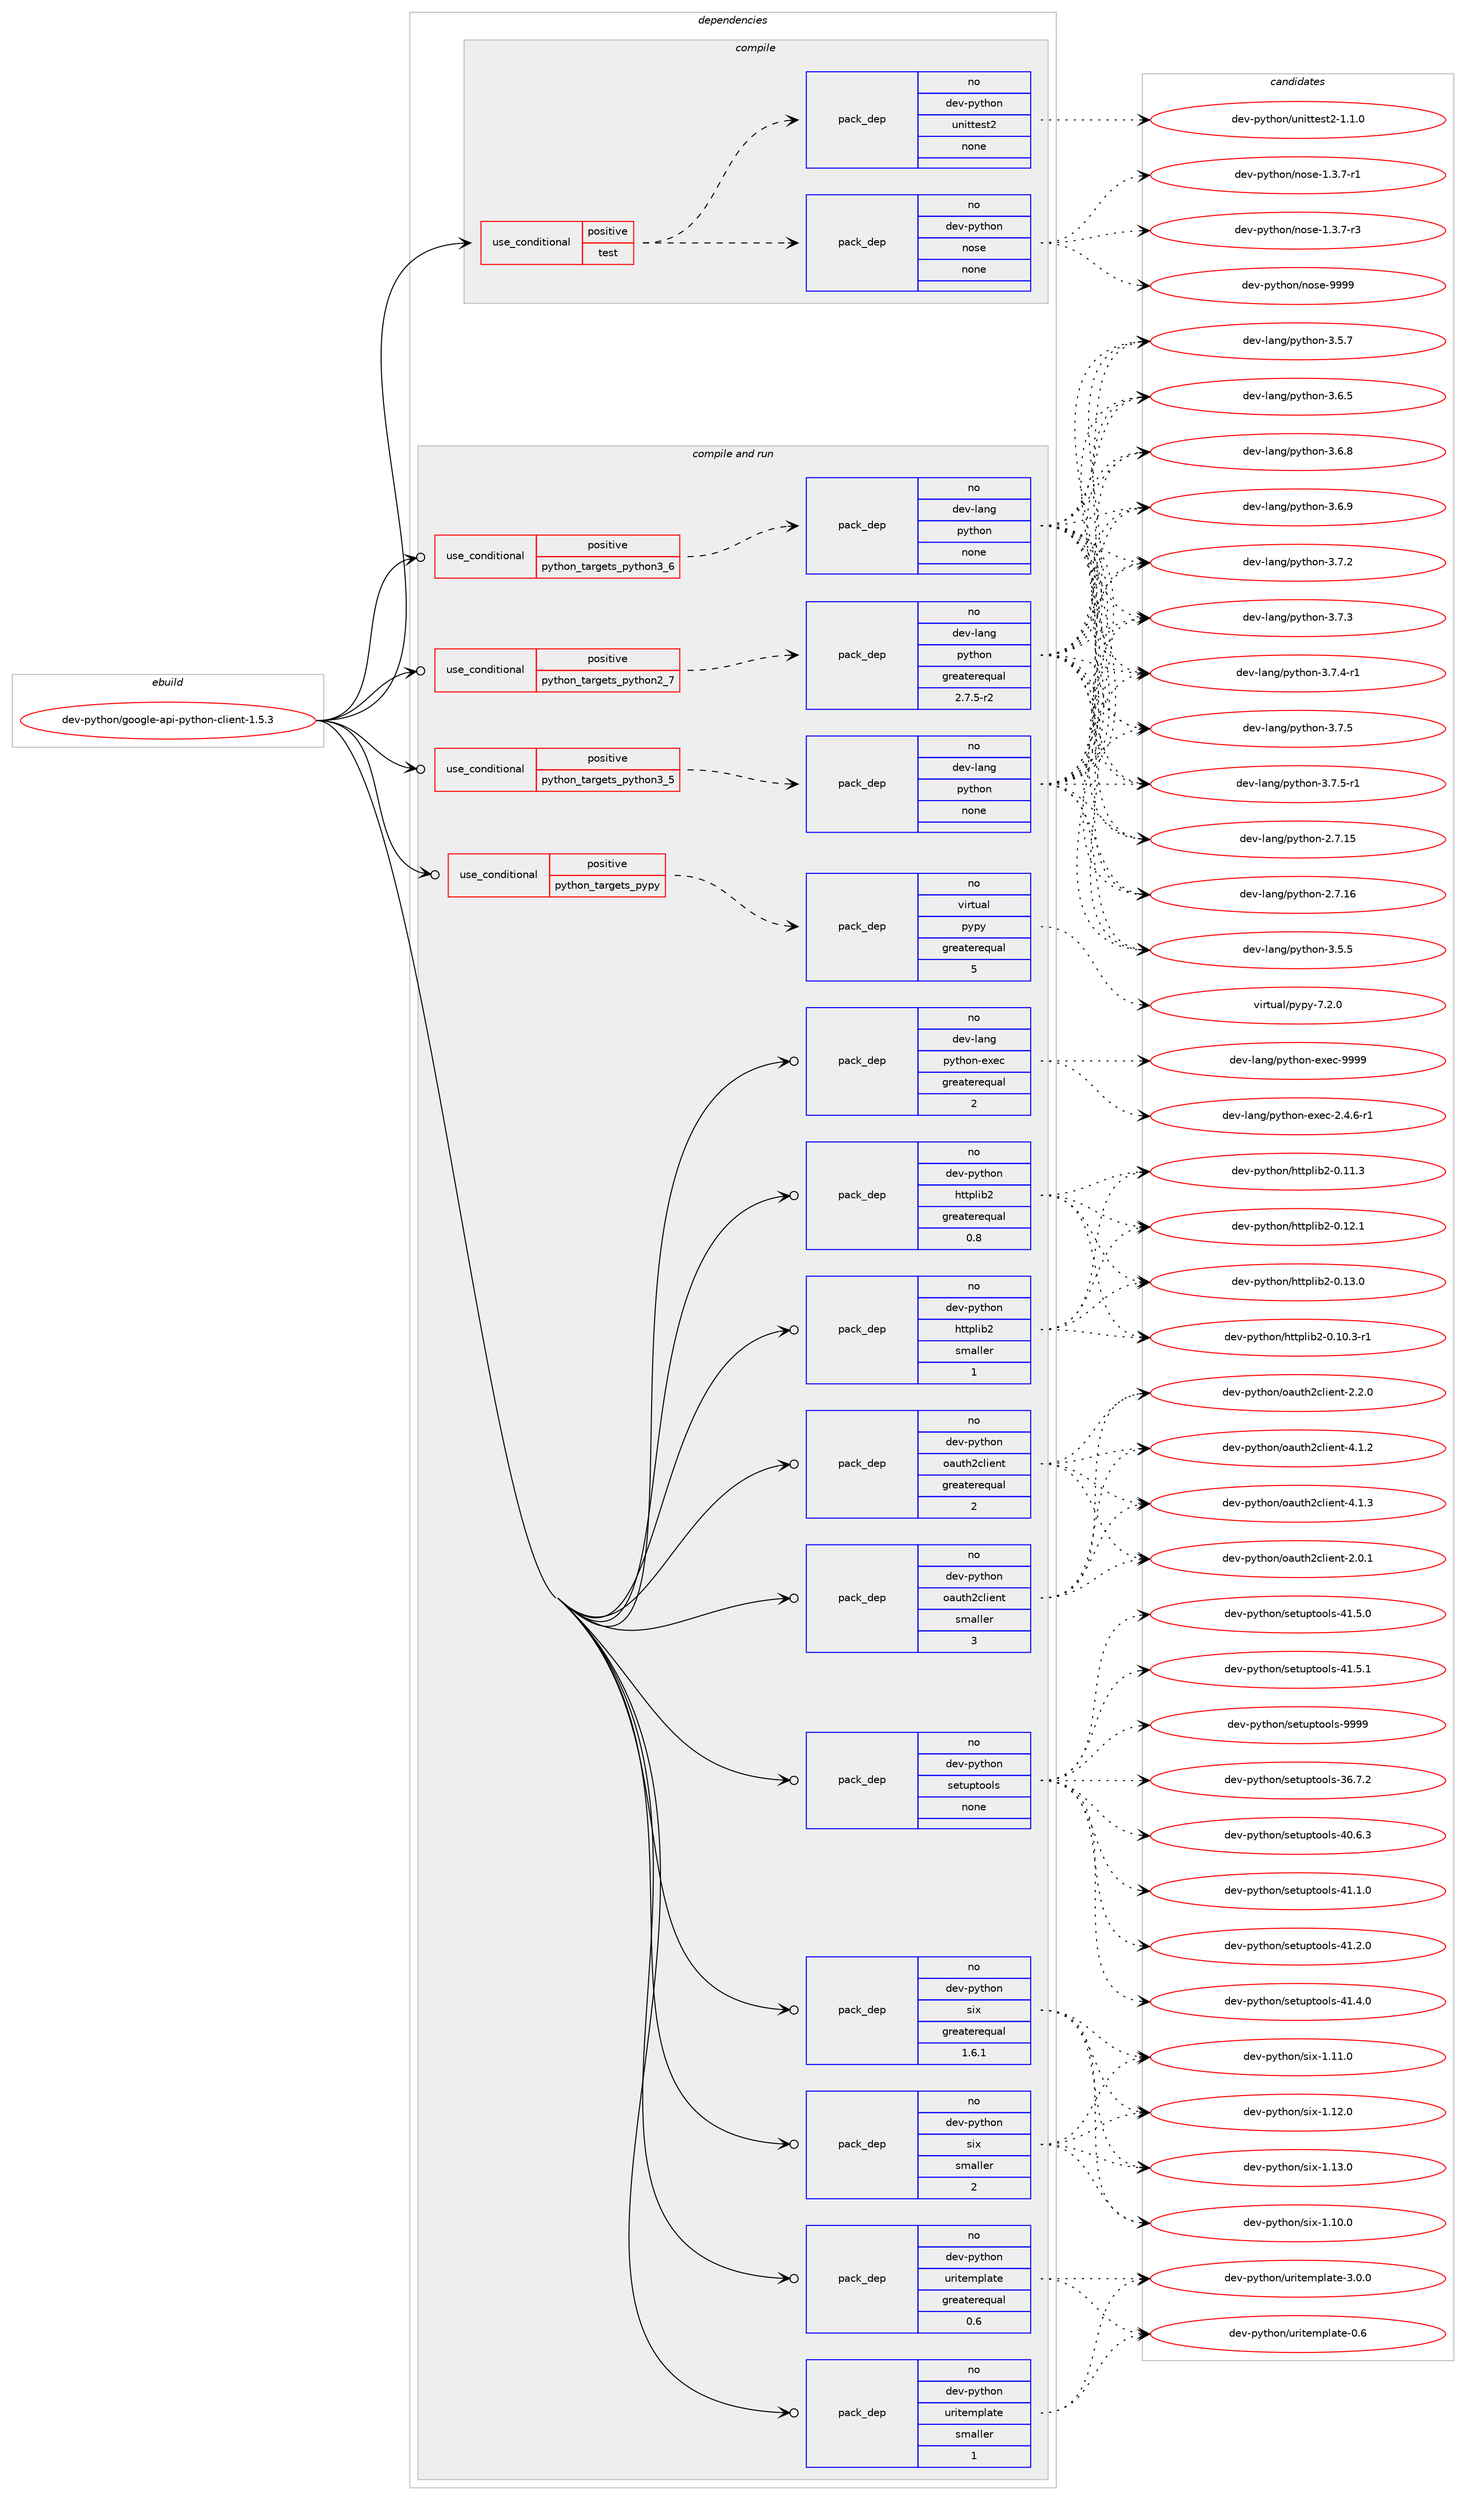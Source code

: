 digraph prolog {

# *************
# Graph options
# *************

newrank=true;
concentrate=true;
compound=true;
graph [rankdir=LR,fontname=Helvetica,fontsize=10,ranksep=1.5];#, ranksep=2.5, nodesep=0.2];
edge  [arrowhead=vee];
node  [fontname=Helvetica,fontsize=10];

# **********
# The ebuild
# **********

subgraph cluster_leftcol {
color=gray;
rank=same;
label=<<i>ebuild</i>>;
id [label="dev-python/google-api-python-client-1.5.3", color=red, width=4, href="../dev-python/google-api-python-client-1.5.3.svg"];
}

# ****************
# The dependencies
# ****************

subgraph cluster_midcol {
color=gray;
label=<<i>dependencies</i>>;
subgraph cluster_compile {
fillcolor="#eeeeee";
style=filled;
label=<<i>compile</i>>;
subgraph cond140101 {
dependency607013 [label=<<TABLE BORDER="0" CELLBORDER="1" CELLSPACING="0" CELLPADDING="4"><TR><TD ROWSPAN="3" CELLPADDING="10">use_conditional</TD></TR><TR><TD>positive</TD></TR><TR><TD>test</TD></TR></TABLE>>, shape=none, color=red];
subgraph pack455114 {
dependency607014 [label=<<TABLE BORDER="0" CELLBORDER="1" CELLSPACING="0" CELLPADDING="4" WIDTH="220"><TR><TD ROWSPAN="6" CELLPADDING="30">pack_dep</TD></TR><TR><TD WIDTH="110">no</TD></TR><TR><TD>dev-python</TD></TR><TR><TD>nose</TD></TR><TR><TD>none</TD></TR><TR><TD></TD></TR></TABLE>>, shape=none, color=blue];
}
dependency607013:e -> dependency607014:w [weight=20,style="dashed",arrowhead="vee"];
subgraph pack455115 {
dependency607015 [label=<<TABLE BORDER="0" CELLBORDER="1" CELLSPACING="0" CELLPADDING="4" WIDTH="220"><TR><TD ROWSPAN="6" CELLPADDING="30">pack_dep</TD></TR><TR><TD WIDTH="110">no</TD></TR><TR><TD>dev-python</TD></TR><TR><TD>unittest2</TD></TR><TR><TD>none</TD></TR><TR><TD></TD></TR></TABLE>>, shape=none, color=blue];
}
dependency607013:e -> dependency607015:w [weight=20,style="dashed",arrowhead="vee"];
}
id:e -> dependency607013:w [weight=20,style="solid",arrowhead="vee"];
}
subgraph cluster_compileandrun {
fillcolor="#eeeeee";
style=filled;
label=<<i>compile and run</i>>;
subgraph cond140102 {
dependency607016 [label=<<TABLE BORDER="0" CELLBORDER="1" CELLSPACING="0" CELLPADDING="4"><TR><TD ROWSPAN="3" CELLPADDING="10">use_conditional</TD></TR><TR><TD>positive</TD></TR><TR><TD>python_targets_pypy</TD></TR></TABLE>>, shape=none, color=red];
subgraph pack455116 {
dependency607017 [label=<<TABLE BORDER="0" CELLBORDER="1" CELLSPACING="0" CELLPADDING="4" WIDTH="220"><TR><TD ROWSPAN="6" CELLPADDING="30">pack_dep</TD></TR><TR><TD WIDTH="110">no</TD></TR><TR><TD>virtual</TD></TR><TR><TD>pypy</TD></TR><TR><TD>greaterequal</TD></TR><TR><TD>5</TD></TR></TABLE>>, shape=none, color=blue];
}
dependency607016:e -> dependency607017:w [weight=20,style="dashed",arrowhead="vee"];
}
id:e -> dependency607016:w [weight=20,style="solid",arrowhead="odotvee"];
subgraph cond140103 {
dependency607018 [label=<<TABLE BORDER="0" CELLBORDER="1" CELLSPACING="0" CELLPADDING="4"><TR><TD ROWSPAN="3" CELLPADDING="10">use_conditional</TD></TR><TR><TD>positive</TD></TR><TR><TD>python_targets_python2_7</TD></TR></TABLE>>, shape=none, color=red];
subgraph pack455117 {
dependency607019 [label=<<TABLE BORDER="0" CELLBORDER="1" CELLSPACING="0" CELLPADDING="4" WIDTH="220"><TR><TD ROWSPAN="6" CELLPADDING="30">pack_dep</TD></TR><TR><TD WIDTH="110">no</TD></TR><TR><TD>dev-lang</TD></TR><TR><TD>python</TD></TR><TR><TD>greaterequal</TD></TR><TR><TD>2.7.5-r2</TD></TR></TABLE>>, shape=none, color=blue];
}
dependency607018:e -> dependency607019:w [weight=20,style="dashed",arrowhead="vee"];
}
id:e -> dependency607018:w [weight=20,style="solid",arrowhead="odotvee"];
subgraph cond140104 {
dependency607020 [label=<<TABLE BORDER="0" CELLBORDER="1" CELLSPACING="0" CELLPADDING="4"><TR><TD ROWSPAN="3" CELLPADDING="10">use_conditional</TD></TR><TR><TD>positive</TD></TR><TR><TD>python_targets_python3_5</TD></TR></TABLE>>, shape=none, color=red];
subgraph pack455118 {
dependency607021 [label=<<TABLE BORDER="0" CELLBORDER="1" CELLSPACING="0" CELLPADDING="4" WIDTH="220"><TR><TD ROWSPAN="6" CELLPADDING="30">pack_dep</TD></TR><TR><TD WIDTH="110">no</TD></TR><TR><TD>dev-lang</TD></TR><TR><TD>python</TD></TR><TR><TD>none</TD></TR><TR><TD></TD></TR></TABLE>>, shape=none, color=blue];
}
dependency607020:e -> dependency607021:w [weight=20,style="dashed",arrowhead="vee"];
}
id:e -> dependency607020:w [weight=20,style="solid",arrowhead="odotvee"];
subgraph cond140105 {
dependency607022 [label=<<TABLE BORDER="0" CELLBORDER="1" CELLSPACING="0" CELLPADDING="4"><TR><TD ROWSPAN="3" CELLPADDING="10">use_conditional</TD></TR><TR><TD>positive</TD></TR><TR><TD>python_targets_python3_6</TD></TR></TABLE>>, shape=none, color=red];
subgraph pack455119 {
dependency607023 [label=<<TABLE BORDER="0" CELLBORDER="1" CELLSPACING="0" CELLPADDING="4" WIDTH="220"><TR><TD ROWSPAN="6" CELLPADDING="30">pack_dep</TD></TR><TR><TD WIDTH="110">no</TD></TR><TR><TD>dev-lang</TD></TR><TR><TD>python</TD></TR><TR><TD>none</TD></TR><TR><TD></TD></TR></TABLE>>, shape=none, color=blue];
}
dependency607022:e -> dependency607023:w [weight=20,style="dashed",arrowhead="vee"];
}
id:e -> dependency607022:w [weight=20,style="solid",arrowhead="odotvee"];
subgraph pack455120 {
dependency607024 [label=<<TABLE BORDER="0" CELLBORDER="1" CELLSPACING="0" CELLPADDING="4" WIDTH="220"><TR><TD ROWSPAN="6" CELLPADDING="30">pack_dep</TD></TR><TR><TD WIDTH="110">no</TD></TR><TR><TD>dev-lang</TD></TR><TR><TD>python-exec</TD></TR><TR><TD>greaterequal</TD></TR><TR><TD>2</TD></TR></TABLE>>, shape=none, color=blue];
}
id:e -> dependency607024:w [weight=20,style="solid",arrowhead="odotvee"];
subgraph pack455121 {
dependency607025 [label=<<TABLE BORDER="0" CELLBORDER="1" CELLSPACING="0" CELLPADDING="4" WIDTH="220"><TR><TD ROWSPAN="6" CELLPADDING="30">pack_dep</TD></TR><TR><TD WIDTH="110">no</TD></TR><TR><TD>dev-python</TD></TR><TR><TD>httplib2</TD></TR><TR><TD>greaterequal</TD></TR><TR><TD>0.8</TD></TR></TABLE>>, shape=none, color=blue];
}
id:e -> dependency607025:w [weight=20,style="solid",arrowhead="odotvee"];
subgraph pack455122 {
dependency607026 [label=<<TABLE BORDER="0" CELLBORDER="1" CELLSPACING="0" CELLPADDING="4" WIDTH="220"><TR><TD ROWSPAN="6" CELLPADDING="30">pack_dep</TD></TR><TR><TD WIDTH="110">no</TD></TR><TR><TD>dev-python</TD></TR><TR><TD>httplib2</TD></TR><TR><TD>smaller</TD></TR><TR><TD>1</TD></TR></TABLE>>, shape=none, color=blue];
}
id:e -> dependency607026:w [weight=20,style="solid",arrowhead="odotvee"];
subgraph pack455123 {
dependency607027 [label=<<TABLE BORDER="0" CELLBORDER="1" CELLSPACING="0" CELLPADDING="4" WIDTH="220"><TR><TD ROWSPAN="6" CELLPADDING="30">pack_dep</TD></TR><TR><TD WIDTH="110">no</TD></TR><TR><TD>dev-python</TD></TR><TR><TD>oauth2client</TD></TR><TR><TD>greaterequal</TD></TR><TR><TD>2</TD></TR></TABLE>>, shape=none, color=blue];
}
id:e -> dependency607027:w [weight=20,style="solid",arrowhead="odotvee"];
subgraph pack455124 {
dependency607028 [label=<<TABLE BORDER="0" CELLBORDER="1" CELLSPACING="0" CELLPADDING="4" WIDTH="220"><TR><TD ROWSPAN="6" CELLPADDING="30">pack_dep</TD></TR><TR><TD WIDTH="110">no</TD></TR><TR><TD>dev-python</TD></TR><TR><TD>oauth2client</TD></TR><TR><TD>smaller</TD></TR><TR><TD>3</TD></TR></TABLE>>, shape=none, color=blue];
}
id:e -> dependency607028:w [weight=20,style="solid",arrowhead="odotvee"];
subgraph pack455125 {
dependency607029 [label=<<TABLE BORDER="0" CELLBORDER="1" CELLSPACING="0" CELLPADDING="4" WIDTH="220"><TR><TD ROWSPAN="6" CELLPADDING="30">pack_dep</TD></TR><TR><TD WIDTH="110">no</TD></TR><TR><TD>dev-python</TD></TR><TR><TD>setuptools</TD></TR><TR><TD>none</TD></TR><TR><TD></TD></TR></TABLE>>, shape=none, color=blue];
}
id:e -> dependency607029:w [weight=20,style="solid",arrowhead="odotvee"];
subgraph pack455126 {
dependency607030 [label=<<TABLE BORDER="0" CELLBORDER="1" CELLSPACING="0" CELLPADDING="4" WIDTH="220"><TR><TD ROWSPAN="6" CELLPADDING="30">pack_dep</TD></TR><TR><TD WIDTH="110">no</TD></TR><TR><TD>dev-python</TD></TR><TR><TD>six</TD></TR><TR><TD>greaterequal</TD></TR><TR><TD>1.6.1</TD></TR></TABLE>>, shape=none, color=blue];
}
id:e -> dependency607030:w [weight=20,style="solid",arrowhead="odotvee"];
subgraph pack455127 {
dependency607031 [label=<<TABLE BORDER="0" CELLBORDER="1" CELLSPACING="0" CELLPADDING="4" WIDTH="220"><TR><TD ROWSPAN="6" CELLPADDING="30">pack_dep</TD></TR><TR><TD WIDTH="110">no</TD></TR><TR><TD>dev-python</TD></TR><TR><TD>six</TD></TR><TR><TD>smaller</TD></TR><TR><TD>2</TD></TR></TABLE>>, shape=none, color=blue];
}
id:e -> dependency607031:w [weight=20,style="solid",arrowhead="odotvee"];
subgraph pack455128 {
dependency607032 [label=<<TABLE BORDER="0" CELLBORDER="1" CELLSPACING="0" CELLPADDING="4" WIDTH="220"><TR><TD ROWSPAN="6" CELLPADDING="30">pack_dep</TD></TR><TR><TD WIDTH="110">no</TD></TR><TR><TD>dev-python</TD></TR><TR><TD>uritemplate</TD></TR><TR><TD>greaterequal</TD></TR><TR><TD>0.6</TD></TR></TABLE>>, shape=none, color=blue];
}
id:e -> dependency607032:w [weight=20,style="solid",arrowhead="odotvee"];
subgraph pack455129 {
dependency607033 [label=<<TABLE BORDER="0" CELLBORDER="1" CELLSPACING="0" CELLPADDING="4" WIDTH="220"><TR><TD ROWSPAN="6" CELLPADDING="30">pack_dep</TD></TR><TR><TD WIDTH="110">no</TD></TR><TR><TD>dev-python</TD></TR><TR><TD>uritemplate</TD></TR><TR><TD>smaller</TD></TR><TR><TD>1</TD></TR></TABLE>>, shape=none, color=blue];
}
id:e -> dependency607033:w [weight=20,style="solid",arrowhead="odotvee"];
}
subgraph cluster_run {
fillcolor="#eeeeee";
style=filled;
label=<<i>run</i>>;
}
}

# **************
# The candidates
# **************

subgraph cluster_choices {
rank=same;
color=gray;
label=<<i>candidates</i>>;

subgraph choice455114 {
color=black;
nodesep=1;
choice10010111845112121116104111110471101111151014549465146554511449 [label="dev-python/nose-1.3.7-r1", color=red, width=4,href="../dev-python/nose-1.3.7-r1.svg"];
choice10010111845112121116104111110471101111151014549465146554511451 [label="dev-python/nose-1.3.7-r3", color=red, width=4,href="../dev-python/nose-1.3.7-r3.svg"];
choice10010111845112121116104111110471101111151014557575757 [label="dev-python/nose-9999", color=red, width=4,href="../dev-python/nose-9999.svg"];
dependency607014:e -> choice10010111845112121116104111110471101111151014549465146554511449:w [style=dotted,weight="100"];
dependency607014:e -> choice10010111845112121116104111110471101111151014549465146554511451:w [style=dotted,weight="100"];
dependency607014:e -> choice10010111845112121116104111110471101111151014557575757:w [style=dotted,weight="100"];
}
subgraph choice455115 {
color=black;
nodesep=1;
choice100101118451121211161041111104711711010511611610111511650454946494648 [label="dev-python/unittest2-1.1.0", color=red, width=4,href="../dev-python/unittest2-1.1.0.svg"];
dependency607015:e -> choice100101118451121211161041111104711711010511611610111511650454946494648:w [style=dotted,weight="100"];
}
subgraph choice455116 {
color=black;
nodesep=1;
choice1181051141161179710847112121112121455546504648 [label="virtual/pypy-7.2.0", color=red, width=4,href="../virtual/pypy-7.2.0.svg"];
dependency607017:e -> choice1181051141161179710847112121112121455546504648:w [style=dotted,weight="100"];
}
subgraph choice455117 {
color=black;
nodesep=1;
choice10010111845108971101034711212111610411111045504655464953 [label="dev-lang/python-2.7.15", color=red, width=4,href="../dev-lang/python-2.7.15.svg"];
choice10010111845108971101034711212111610411111045504655464954 [label="dev-lang/python-2.7.16", color=red, width=4,href="../dev-lang/python-2.7.16.svg"];
choice100101118451089711010347112121116104111110455146534653 [label="dev-lang/python-3.5.5", color=red, width=4,href="../dev-lang/python-3.5.5.svg"];
choice100101118451089711010347112121116104111110455146534655 [label="dev-lang/python-3.5.7", color=red, width=4,href="../dev-lang/python-3.5.7.svg"];
choice100101118451089711010347112121116104111110455146544653 [label="dev-lang/python-3.6.5", color=red, width=4,href="../dev-lang/python-3.6.5.svg"];
choice100101118451089711010347112121116104111110455146544656 [label="dev-lang/python-3.6.8", color=red, width=4,href="../dev-lang/python-3.6.8.svg"];
choice100101118451089711010347112121116104111110455146544657 [label="dev-lang/python-3.6.9", color=red, width=4,href="../dev-lang/python-3.6.9.svg"];
choice100101118451089711010347112121116104111110455146554650 [label="dev-lang/python-3.7.2", color=red, width=4,href="../dev-lang/python-3.7.2.svg"];
choice100101118451089711010347112121116104111110455146554651 [label="dev-lang/python-3.7.3", color=red, width=4,href="../dev-lang/python-3.7.3.svg"];
choice1001011184510897110103471121211161041111104551465546524511449 [label="dev-lang/python-3.7.4-r1", color=red, width=4,href="../dev-lang/python-3.7.4-r1.svg"];
choice100101118451089711010347112121116104111110455146554653 [label="dev-lang/python-3.7.5", color=red, width=4,href="../dev-lang/python-3.7.5.svg"];
choice1001011184510897110103471121211161041111104551465546534511449 [label="dev-lang/python-3.7.5-r1", color=red, width=4,href="../dev-lang/python-3.7.5-r1.svg"];
dependency607019:e -> choice10010111845108971101034711212111610411111045504655464953:w [style=dotted,weight="100"];
dependency607019:e -> choice10010111845108971101034711212111610411111045504655464954:w [style=dotted,weight="100"];
dependency607019:e -> choice100101118451089711010347112121116104111110455146534653:w [style=dotted,weight="100"];
dependency607019:e -> choice100101118451089711010347112121116104111110455146534655:w [style=dotted,weight="100"];
dependency607019:e -> choice100101118451089711010347112121116104111110455146544653:w [style=dotted,weight="100"];
dependency607019:e -> choice100101118451089711010347112121116104111110455146544656:w [style=dotted,weight="100"];
dependency607019:e -> choice100101118451089711010347112121116104111110455146544657:w [style=dotted,weight="100"];
dependency607019:e -> choice100101118451089711010347112121116104111110455146554650:w [style=dotted,weight="100"];
dependency607019:e -> choice100101118451089711010347112121116104111110455146554651:w [style=dotted,weight="100"];
dependency607019:e -> choice1001011184510897110103471121211161041111104551465546524511449:w [style=dotted,weight="100"];
dependency607019:e -> choice100101118451089711010347112121116104111110455146554653:w [style=dotted,weight="100"];
dependency607019:e -> choice1001011184510897110103471121211161041111104551465546534511449:w [style=dotted,weight="100"];
}
subgraph choice455118 {
color=black;
nodesep=1;
choice10010111845108971101034711212111610411111045504655464953 [label="dev-lang/python-2.7.15", color=red, width=4,href="../dev-lang/python-2.7.15.svg"];
choice10010111845108971101034711212111610411111045504655464954 [label="dev-lang/python-2.7.16", color=red, width=4,href="../dev-lang/python-2.7.16.svg"];
choice100101118451089711010347112121116104111110455146534653 [label="dev-lang/python-3.5.5", color=red, width=4,href="../dev-lang/python-3.5.5.svg"];
choice100101118451089711010347112121116104111110455146534655 [label="dev-lang/python-3.5.7", color=red, width=4,href="../dev-lang/python-3.5.7.svg"];
choice100101118451089711010347112121116104111110455146544653 [label="dev-lang/python-3.6.5", color=red, width=4,href="../dev-lang/python-3.6.5.svg"];
choice100101118451089711010347112121116104111110455146544656 [label="dev-lang/python-3.6.8", color=red, width=4,href="../dev-lang/python-3.6.8.svg"];
choice100101118451089711010347112121116104111110455146544657 [label="dev-lang/python-3.6.9", color=red, width=4,href="../dev-lang/python-3.6.9.svg"];
choice100101118451089711010347112121116104111110455146554650 [label="dev-lang/python-3.7.2", color=red, width=4,href="../dev-lang/python-3.7.2.svg"];
choice100101118451089711010347112121116104111110455146554651 [label="dev-lang/python-3.7.3", color=red, width=4,href="../dev-lang/python-3.7.3.svg"];
choice1001011184510897110103471121211161041111104551465546524511449 [label="dev-lang/python-3.7.4-r1", color=red, width=4,href="../dev-lang/python-3.7.4-r1.svg"];
choice100101118451089711010347112121116104111110455146554653 [label="dev-lang/python-3.7.5", color=red, width=4,href="../dev-lang/python-3.7.5.svg"];
choice1001011184510897110103471121211161041111104551465546534511449 [label="dev-lang/python-3.7.5-r1", color=red, width=4,href="../dev-lang/python-3.7.5-r1.svg"];
dependency607021:e -> choice10010111845108971101034711212111610411111045504655464953:w [style=dotted,weight="100"];
dependency607021:e -> choice10010111845108971101034711212111610411111045504655464954:w [style=dotted,weight="100"];
dependency607021:e -> choice100101118451089711010347112121116104111110455146534653:w [style=dotted,weight="100"];
dependency607021:e -> choice100101118451089711010347112121116104111110455146534655:w [style=dotted,weight="100"];
dependency607021:e -> choice100101118451089711010347112121116104111110455146544653:w [style=dotted,weight="100"];
dependency607021:e -> choice100101118451089711010347112121116104111110455146544656:w [style=dotted,weight="100"];
dependency607021:e -> choice100101118451089711010347112121116104111110455146544657:w [style=dotted,weight="100"];
dependency607021:e -> choice100101118451089711010347112121116104111110455146554650:w [style=dotted,weight="100"];
dependency607021:e -> choice100101118451089711010347112121116104111110455146554651:w [style=dotted,weight="100"];
dependency607021:e -> choice1001011184510897110103471121211161041111104551465546524511449:w [style=dotted,weight="100"];
dependency607021:e -> choice100101118451089711010347112121116104111110455146554653:w [style=dotted,weight="100"];
dependency607021:e -> choice1001011184510897110103471121211161041111104551465546534511449:w [style=dotted,weight="100"];
}
subgraph choice455119 {
color=black;
nodesep=1;
choice10010111845108971101034711212111610411111045504655464953 [label="dev-lang/python-2.7.15", color=red, width=4,href="../dev-lang/python-2.7.15.svg"];
choice10010111845108971101034711212111610411111045504655464954 [label="dev-lang/python-2.7.16", color=red, width=4,href="../dev-lang/python-2.7.16.svg"];
choice100101118451089711010347112121116104111110455146534653 [label="dev-lang/python-3.5.5", color=red, width=4,href="../dev-lang/python-3.5.5.svg"];
choice100101118451089711010347112121116104111110455146534655 [label="dev-lang/python-3.5.7", color=red, width=4,href="../dev-lang/python-3.5.7.svg"];
choice100101118451089711010347112121116104111110455146544653 [label="dev-lang/python-3.6.5", color=red, width=4,href="../dev-lang/python-3.6.5.svg"];
choice100101118451089711010347112121116104111110455146544656 [label="dev-lang/python-3.6.8", color=red, width=4,href="../dev-lang/python-3.6.8.svg"];
choice100101118451089711010347112121116104111110455146544657 [label="dev-lang/python-3.6.9", color=red, width=4,href="../dev-lang/python-3.6.9.svg"];
choice100101118451089711010347112121116104111110455146554650 [label="dev-lang/python-3.7.2", color=red, width=4,href="../dev-lang/python-3.7.2.svg"];
choice100101118451089711010347112121116104111110455146554651 [label="dev-lang/python-3.7.3", color=red, width=4,href="../dev-lang/python-3.7.3.svg"];
choice1001011184510897110103471121211161041111104551465546524511449 [label="dev-lang/python-3.7.4-r1", color=red, width=4,href="../dev-lang/python-3.7.4-r1.svg"];
choice100101118451089711010347112121116104111110455146554653 [label="dev-lang/python-3.7.5", color=red, width=4,href="../dev-lang/python-3.7.5.svg"];
choice1001011184510897110103471121211161041111104551465546534511449 [label="dev-lang/python-3.7.5-r1", color=red, width=4,href="../dev-lang/python-3.7.5-r1.svg"];
dependency607023:e -> choice10010111845108971101034711212111610411111045504655464953:w [style=dotted,weight="100"];
dependency607023:e -> choice10010111845108971101034711212111610411111045504655464954:w [style=dotted,weight="100"];
dependency607023:e -> choice100101118451089711010347112121116104111110455146534653:w [style=dotted,weight="100"];
dependency607023:e -> choice100101118451089711010347112121116104111110455146534655:w [style=dotted,weight="100"];
dependency607023:e -> choice100101118451089711010347112121116104111110455146544653:w [style=dotted,weight="100"];
dependency607023:e -> choice100101118451089711010347112121116104111110455146544656:w [style=dotted,weight="100"];
dependency607023:e -> choice100101118451089711010347112121116104111110455146544657:w [style=dotted,weight="100"];
dependency607023:e -> choice100101118451089711010347112121116104111110455146554650:w [style=dotted,weight="100"];
dependency607023:e -> choice100101118451089711010347112121116104111110455146554651:w [style=dotted,weight="100"];
dependency607023:e -> choice1001011184510897110103471121211161041111104551465546524511449:w [style=dotted,weight="100"];
dependency607023:e -> choice100101118451089711010347112121116104111110455146554653:w [style=dotted,weight="100"];
dependency607023:e -> choice1001011184510897110103471121211161041111104551465546534511449:w [style=dotted,weight="100"];
}
subgraph choice455120 {
color=black;
nodesep=1;
choice10010111845108971101034711212111610411111045101120101994550465246544511449 [label="dev-lang/python-exec-2.4.6-r1", color=red, width=4,href="../dev-lang/python-exec-2.4.6-r1.svg"];
choice10010111845108971101034711212111610411111045101120101994557575757 [label="dev-lang/python-exec-9999", color=red, width=4,href="../dev-lang/python-exec-9999.svg"];
dependency607024:e -> choice10010111845108971101034711212111610411111045101120101994550465246544511449:w [style=dotted,weight="100"];
dependency607024:e -> choice10010111845108971101034711212111610411111045101120101994557575757:w [style=dotted,weight="100"];
}
subgraph choice455121 {
color=black;
nodesep=1;
choice10010111845112121116104111110471041161161121081059850454846494846514511449 [label="dev-python/httplib2-0.10.3-r1", color=red, width=4,href="../dev-python/httplib2-0.10.3-r1.svg"];
choice1001011184511212111610411111047104116116112108105985045484649494651 [label="dev-python/httplib2-0.11.3", color=red, width=4,href="../dev-python/httplib2-0.11.3.svg"];
choice1001011184511212111610411111047104116116112108105985045484649504649 [label="dev-python/httplib2-0.12.1", color=red, width=4,href="../dev-python/httplib2-0.12.1.svg"];
choice1001011184511212111610411111047104116116112108105985045484649514648 [label="dev-python/httplib2-0.13.0", color=red, width=4,href="../dev-python/httplib2-0.13.0.svg"];
dependency607025:e -> choice10010111845112121116104111110471041161161121081059850454846494846514511449:w [style=dotted,weight="100"];
dependency607025:e -> choice1001011184511212111610411111047104116116112108105985045484649494651:w [style=dotted,weight="100"];
dependency607025:e -> choice1001011184511212111610411111047104116116112108105985045484649504649:w [style=dotted,weight="100"];
dependency607025:e -> choice1001011184511212111610411111047104116116112108105985045484649514648:w [style=dotted,weight="100"];
}
subgraph choice455122 {
color=black;
nodesep=1;
choice10010111845112121116104111110471041161161121081059850454846494846514511449 [label="dev-python/httplib2-0.10.3-r1", color=red, width=4,href="../dev-python/httplib2-0.10.3-r1.svg"];
choice1001011184511212111610411111047104116116112108105985045484649494651 [label="dev-python/httplib2-0.11.3", color=red, width=4,href="../dev-python/httplib2-0.11.3.svg"];
choice1001011184511212111610411111047104116116112108105985045484649504649 [label="dev-python/httplib2-0.12.1", color=red, width=4,href="../dev-python/httplib2-0.12.1.svg"];
choice1001011184511212111610411111047104116116112108105985045484649514648 [label="dev-python/httplib2-0.13.0", color=red, width=4,href="../dev-python/httplib2-0.13.0.svg"];
dependency607026:e -> choice10010111845112121116104111110471041161161121081059850454846494846514511449:w [style=dotted,weight="100"];
dependency607026:e -> choice1001011184511212111610411111047104116116112108105985045484649494651:w [style=dotted,weight="100"];
dependency607026:e -> choice1001011184511212111610411111047104116116112108105985045484649504649:w [style=dotted,weight="100"];
dependency607026:e -> choice1001011184511212111610411111047104116116112108105985045484649514648:w [style=dotted,weight="100"];
}
subgraph choice455123 {
color=black;
nodesep=1;
choice1001011184511212111610411111047111971171161045099108105101110116455046484649 [label="dev-python/oauth2client-2.0.1", color=red, width=4,href="../dev-python/oauth2client-2.0.1.svg"];
choice1001011184511212111610411111047111971171161045099108105101110116455046504648 [label="dev-python/oauth2client-2.2.0", color=red, width=4,href="../dev-python/oauth2client-2.2.0.svg"];
choice1001011184511212111610411111047111971171161045099108105101110116455246494650 [label="dev-python/oauth2client-4.1.2", color=red, width=4,href="../dev-python/oauth2client-4.1.2.svg"];
choice1001011184511212111610411111047111971171161045099108105101110116455246494651 [label="dev-python/oauth2client-4.1.3", color=red, width=4,href="../dev-python/oauth2client-4.1.3.svg"];
dependency607027:e -> choice1001011184511212111610411111047111971171161045099108105101110116455046484649:w [style=dotted,weight="100"];
dependency607027:e -> choice1001011184511212111610411111047111971171161045099108105101110116455046504648:w [style=dotted,weight="100"];
dependency607027:e -> choice1001011184511212111610411111047111971171161045099108105101110116455246494650:w [style=dotted,weight="100"];
dependency607027:e -> choice1001011184511212111610411111047111971171161045099108105101110116455246494651:w [style=dotted,weight="100"];
}
subgraph choice455124 {
color=black;
nodesep=1;
choice1001011184511212111610411111047111971171161045099108105101110116455046484649 [label="dev-python/oauth2client-2.0.1", color=red, width=4,href="../dev-python/oauth2client-2.0.1.svg"];
choice1001011184511212111610411111047111971171161045099108105101110116455046504648 [label="dev-python/oauth2client-2.2.0", color=red, width=4,href="../dev-python/oauth2client-2.2.0.svg"];
choice1001011184511212111610411111047111971171161045099108105101110116455246494650 [label="dev-python/oauth2client-4.1.2", color=red, width=4,href="../dev-python/oauth2client-4.1.2.svg"];
choice1001011184511212111610411111047111971171161045099108105101110116455246494651 [label="dev-python/oauth2client-4.1.3", color=red, width=4,href="../dev-python/oauth2client-4.1.3.svg"];
dependency607028:e -> choice1001011184511212111610411111047111971171161045099108105101110116455046484649:w [style=dotted,weight="100"];
dependency607028:e -> choice1001011184511212111610411111047111971171161045099108105101110116455046504648:w [style=dotted,weight="100"];
dependency607028:e -> choice1001011184511212111610411111047111971171161045099108105101110116455246494650:w [style=dotted,weight="100"];
dependency607028:e -> choice1001011184511212111610411111047111971171161045099108105101110116455246494651:w [style=dotted,weight="100"];
}
subgraph choice455125 {
color=black;
nodesep=1;
choice100101118451121211161041111104711510111611711211611111110811545515446554650 [label="dev-python/setuptools-36.7.2", color=red, width=4,href="../dev-python/setuptools-36.7.2.svg"];
choice100101118451121211161041111104711510111611711211611111110811545524846544651 [label="dev-python/setuptools-40.6.3", color=red, width=4,href="../dev-python/setuptools-40.6.3.svg"];
choice100101118451121211161041111104711510111611711211611111110811545524946494648 [label="dev-python/setuptools-41.1.0", color=red, width=4,href="../dev-python/setuptools-41.1.0.svg"];
choice100101118451121211161041111104711510111611711211611111110811545524946504648 [label="dev-python/setuptools-41.2.0", color=red, width=4,href="../dev-python/setuptools-41.2.0.svg"];
choice100101118451121211161041111104711510111611711211611111110811545524946524648 [label="dev-python/setuptools-41.4.0", color=red, width=4,href="../dev-python/setuptools-41.4.0.svg"];
choice100101118451121211161041111104711510111611711211611111110811545524946534648 [label="dev-python/setuptools-41.5.0", color=red, width=4,href="../dev-python/setuptools-41.5.0.svg"];
choice100101118451121211161041111104711510111611711211611111110811545524946534649 [label="dev-python/setuptools-41.5.1", color=red, width=4,href="../dev-python/setuptools-41.5.1.svg"];
choice10010111845112121116104111110471151011161171121161111111081154557575757 [label="dev-python/setuptools-9999", color=red, width=4,href="../dev-python/setuptools-9999.svg"];
dependency607029:e -> choice100101118451121211161041111104711510111611711211611111110811545515446554650:w [style=dotted,weight="100"];
dependency607029:e -> choice100101118451121211161041111104711510111611711211611111110811545524846544651:w [style=dotted,weight="100"];
dependency607029:e -> choice100101118451121211161041111104711510111611711211611111110811545524946494648:w [style=dotted,weight="100"];
dependency607029:e -> choice100101118451121211161041111104711510111611711211611111110811545524946504648:w [style=dotted,weight="100"];
dependency607029:e -> choice100101118451121211161041111104711510111611711211611111110811545524946524648:w [style=dotted,weight="100"];
dependency607029:e -> choice100101118451121211161041111104711510111611711211611111110811545524946534648:w [style=dotted,weight="100"];
dependency607029:e -> choice100101118451121211161041111104711510111611711211611111110811545524946534649:w [style=dotted,weight="100"];
dependency607029:e -> choice10010111845112121116104111110471151011161171121161111111081154557575757:w [style=dotted,weight="100"];
}
subgraph choice455126 {
color=black;
nodesep=1;
choice100101118451121211161041111104711510512045494649484648 [label="dev-python/six-1.10.0", color=red, width=4,href="../dev-python/six-1.10.0.svg"];
choice100101118451121211161041111104711510512045494649494648 [label="dev-python/six-1.11.0", color=red, width=4,href="../dev-python/six-1.11.0.svg"];
choice100101118451121211161041111104711510512045494649504648 [label="dev-python/six-1.12.0", color=red, width=4,href="../dev-python/six-1.12.0.svg"];
choice100101118451121211161041111104711510512045494649514648 [label="dev-python/six-1.13.0", color=red, width=4,href="../dev-python/six-1.13.0.svg"];
dependency607030:e -> choice100101118451121211161041111104711510512045494649484648:w [style=dotted,weight="100"];
dependency607030:e -> choice100101118451121211161041111104711510512045494649494648:w [style=dotted,weight="100"];
dependency607030:e -> choice100101118451121211161041111104711510512045494649504648:w [style=dotted,weight="100"];
dependency607030:e -> choice100101118451121211161041111104711510512045494649514648:w [style=dotted,weight="100"];
}
subgraph choice455127 {
color=black;
nodesep=1;
choice100101118451121211161041111104711510512045494649484648 [label="dev-python/six-1.10.0", color=red, width=4,href="../dev-python/six-1.10.0.svg"];
choice100101118451121211161041111104711510512045494649494648 [label="dev-python/six-1.11.0", color=red, width=4,href="../dev-python/six-1.11.0.svg"];
choice100101118451121211161041111104711510512045494649504648 [label="dev-python/six-1.12.0", color=red, width=4,href="../dev-python/six-1.12.0.svg"];
choice100101118451121211161041111104711510512045494649514648 [label="dev-python/six-1.13.0", color=red, width=4,href="../dev-python/six-1.13.0.svg"];
dependency607031:e -> choice100101118451121211161041111104711510512045494649484648:w [style=dotted,weight="100"];
dependency607031:e -> choice100101118451121211161041111104711510512045494649494648:w [style=dotted,weight="100"];
dependency607031:e -> choice100101118451121211161041111104711510512045494649504648:w [style=dotted,weight="100"];
dependency607031:e -> choice100101118451121211161041111104711510512045494649514648:w [style=dotted,weight="100"];
}
subgraph choice455128 {
color=black;
nodesep=1;
choice10010111845112121116104111110471171141051161011091121089711610145484654 [label="dev-python/uritemplate-0.6", color=red, width=4,href="../dev-python/uritemplate-0.6.svg"];
choice100101118451121211161041111104711711410511610110911210897116101455146484648 [label="dev-python/uritemplate-3.0.0", color=red, width=4,href="../dev-python/uritemplate-3.0.0.svg"];
dependency607032:e -> choice10010111845112121116104111110471171141051161011091121089711610145484654:w [style=dotted,weight="100"];
dependency607032:e -> choice100101118451121211161041111104711711410511610110911210897116101455146484648:w [style=dotted,weight="100"];
}
subgraph choice455129 {
color=black;
nodesep=1;
choice10010111845112121116104111110471171141051161011091121089711610145484654 [label="dev-python/uritemplate-0.6", color=red, width=4,href="../dev-python/uritemplate-0.6.svg"];
choice100101118451121211161041111104711711410511610110911210897116101455146484648 [label="dev-python/uritemplate-3.0.0", color=red, width=4,href="../dev-python/uritemplate-3.0.0.svg"];
dependency607033:e -> choice10010111845112121116104111110471171141051161011091121089711610145484654:w [style=dotted,weight="100"];
dependency607033:e -> choice100101118451121211161041111104711711410511610110911210897116101455146484648:w [style=dotted,weight="100"];
}
}

}
